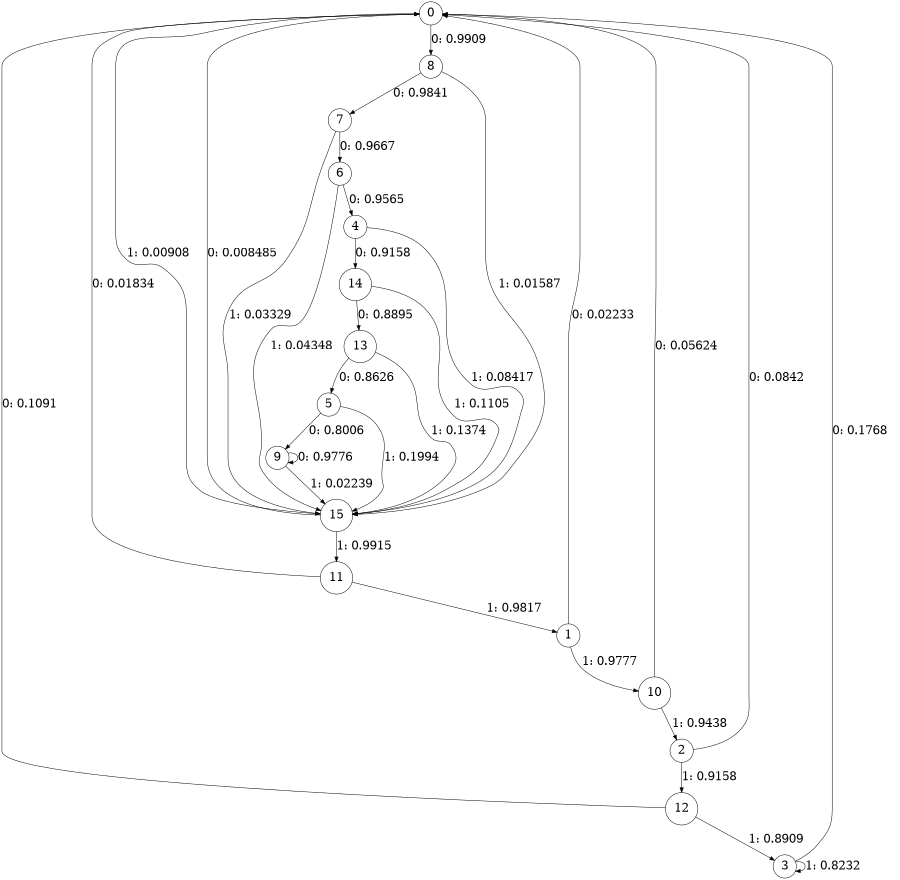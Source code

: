 digraph "ch3_both_grouped_df_L9" {
size = "6,8.5";
ratio = "fill";
node [shape = circle];
node [fontsize = 24];
edge [fontsize = 24];
0 -> 8 [label = "0: 0.9909   "];
0 -> 15 [label = "1: 0.00908  "];
1 -> 0 [label = "0: 0.02233  "];
1 -> 10 [label = "1: 0.9777   "];
2 -> 0 [label = "0: 0.0842   "];
2 -> 12 [label = "1: 0.9158   "];
3 -> 0 [label = "0: 0.1768   "];
3 -> 3 [label = "1: 0.8232   "];
4 -> 14 [label = "0: 0.9158   "];
4 -> 15 [label = "1: 0.08417  "];
5 -> 9 [label = "0: 0.8006   "];
5 -> 15 [label = "1: 0.1994   "];
6 -> 4 [label = "0: 0.9565   "];
6 -> 15 [label = "1: 0.04348  "];
7 -> 6 [label = "0: 0.9667   "];
7 -> 15 [label = "1: 0.03329  "];
8 -> 7 [label = "0: 0.9841   "];
8 -> 15 [label = "1: 0.01587  "];
9 -> 9 [label = "0: 0.9776   "];
9 -> 15 [label = "1: 0.02239  "];
10 -> 0 [label = "0: 0.05624  "];
10 -> 2 [label = "1: 0.9438   "];
11 -> 0 [label = "0: 0.01834  "];
11 -> 1 [label = "1: 0.9817   "];
12 -> 0 [label = "0: 0.1091   "];
12 -> 3 [label = "1: 0.8909   "];
13 -> 5 [label = "0: 0.8626   "];
13 -> 15 [label = "1: 0.1374   "];
14 -> 13 [label = "0: 0.8895   "];
14 -> 15 [label = "1: 0.1105   "];
15 -> 0 [label = "0: 0.008485  "];
15 -> 11 [label = "1: 0.9915   "];
}